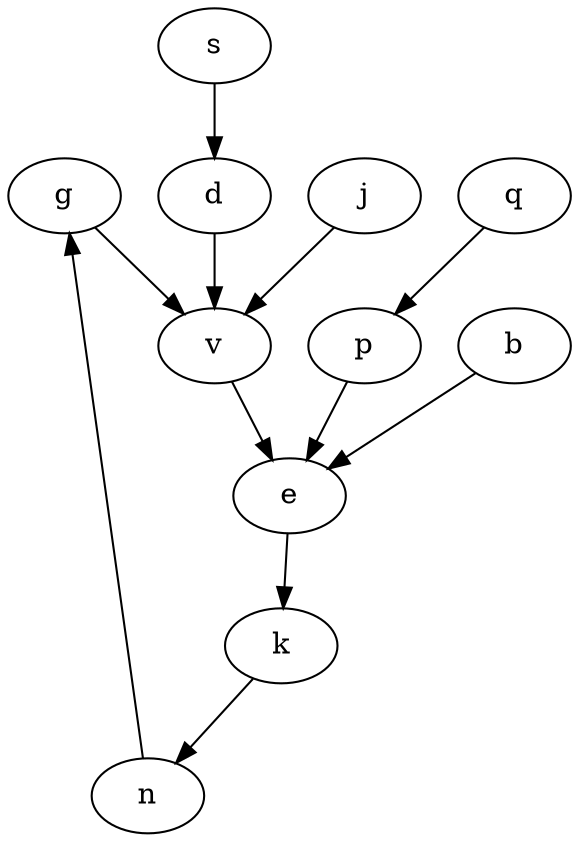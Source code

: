 digraph intersection {
  g -> v
  p -> e
  q -> p
  d -> v
  j -> v
  k -> n
  n -> g
  b -> e
  e -> k
  s -> d
  v -> e
}
